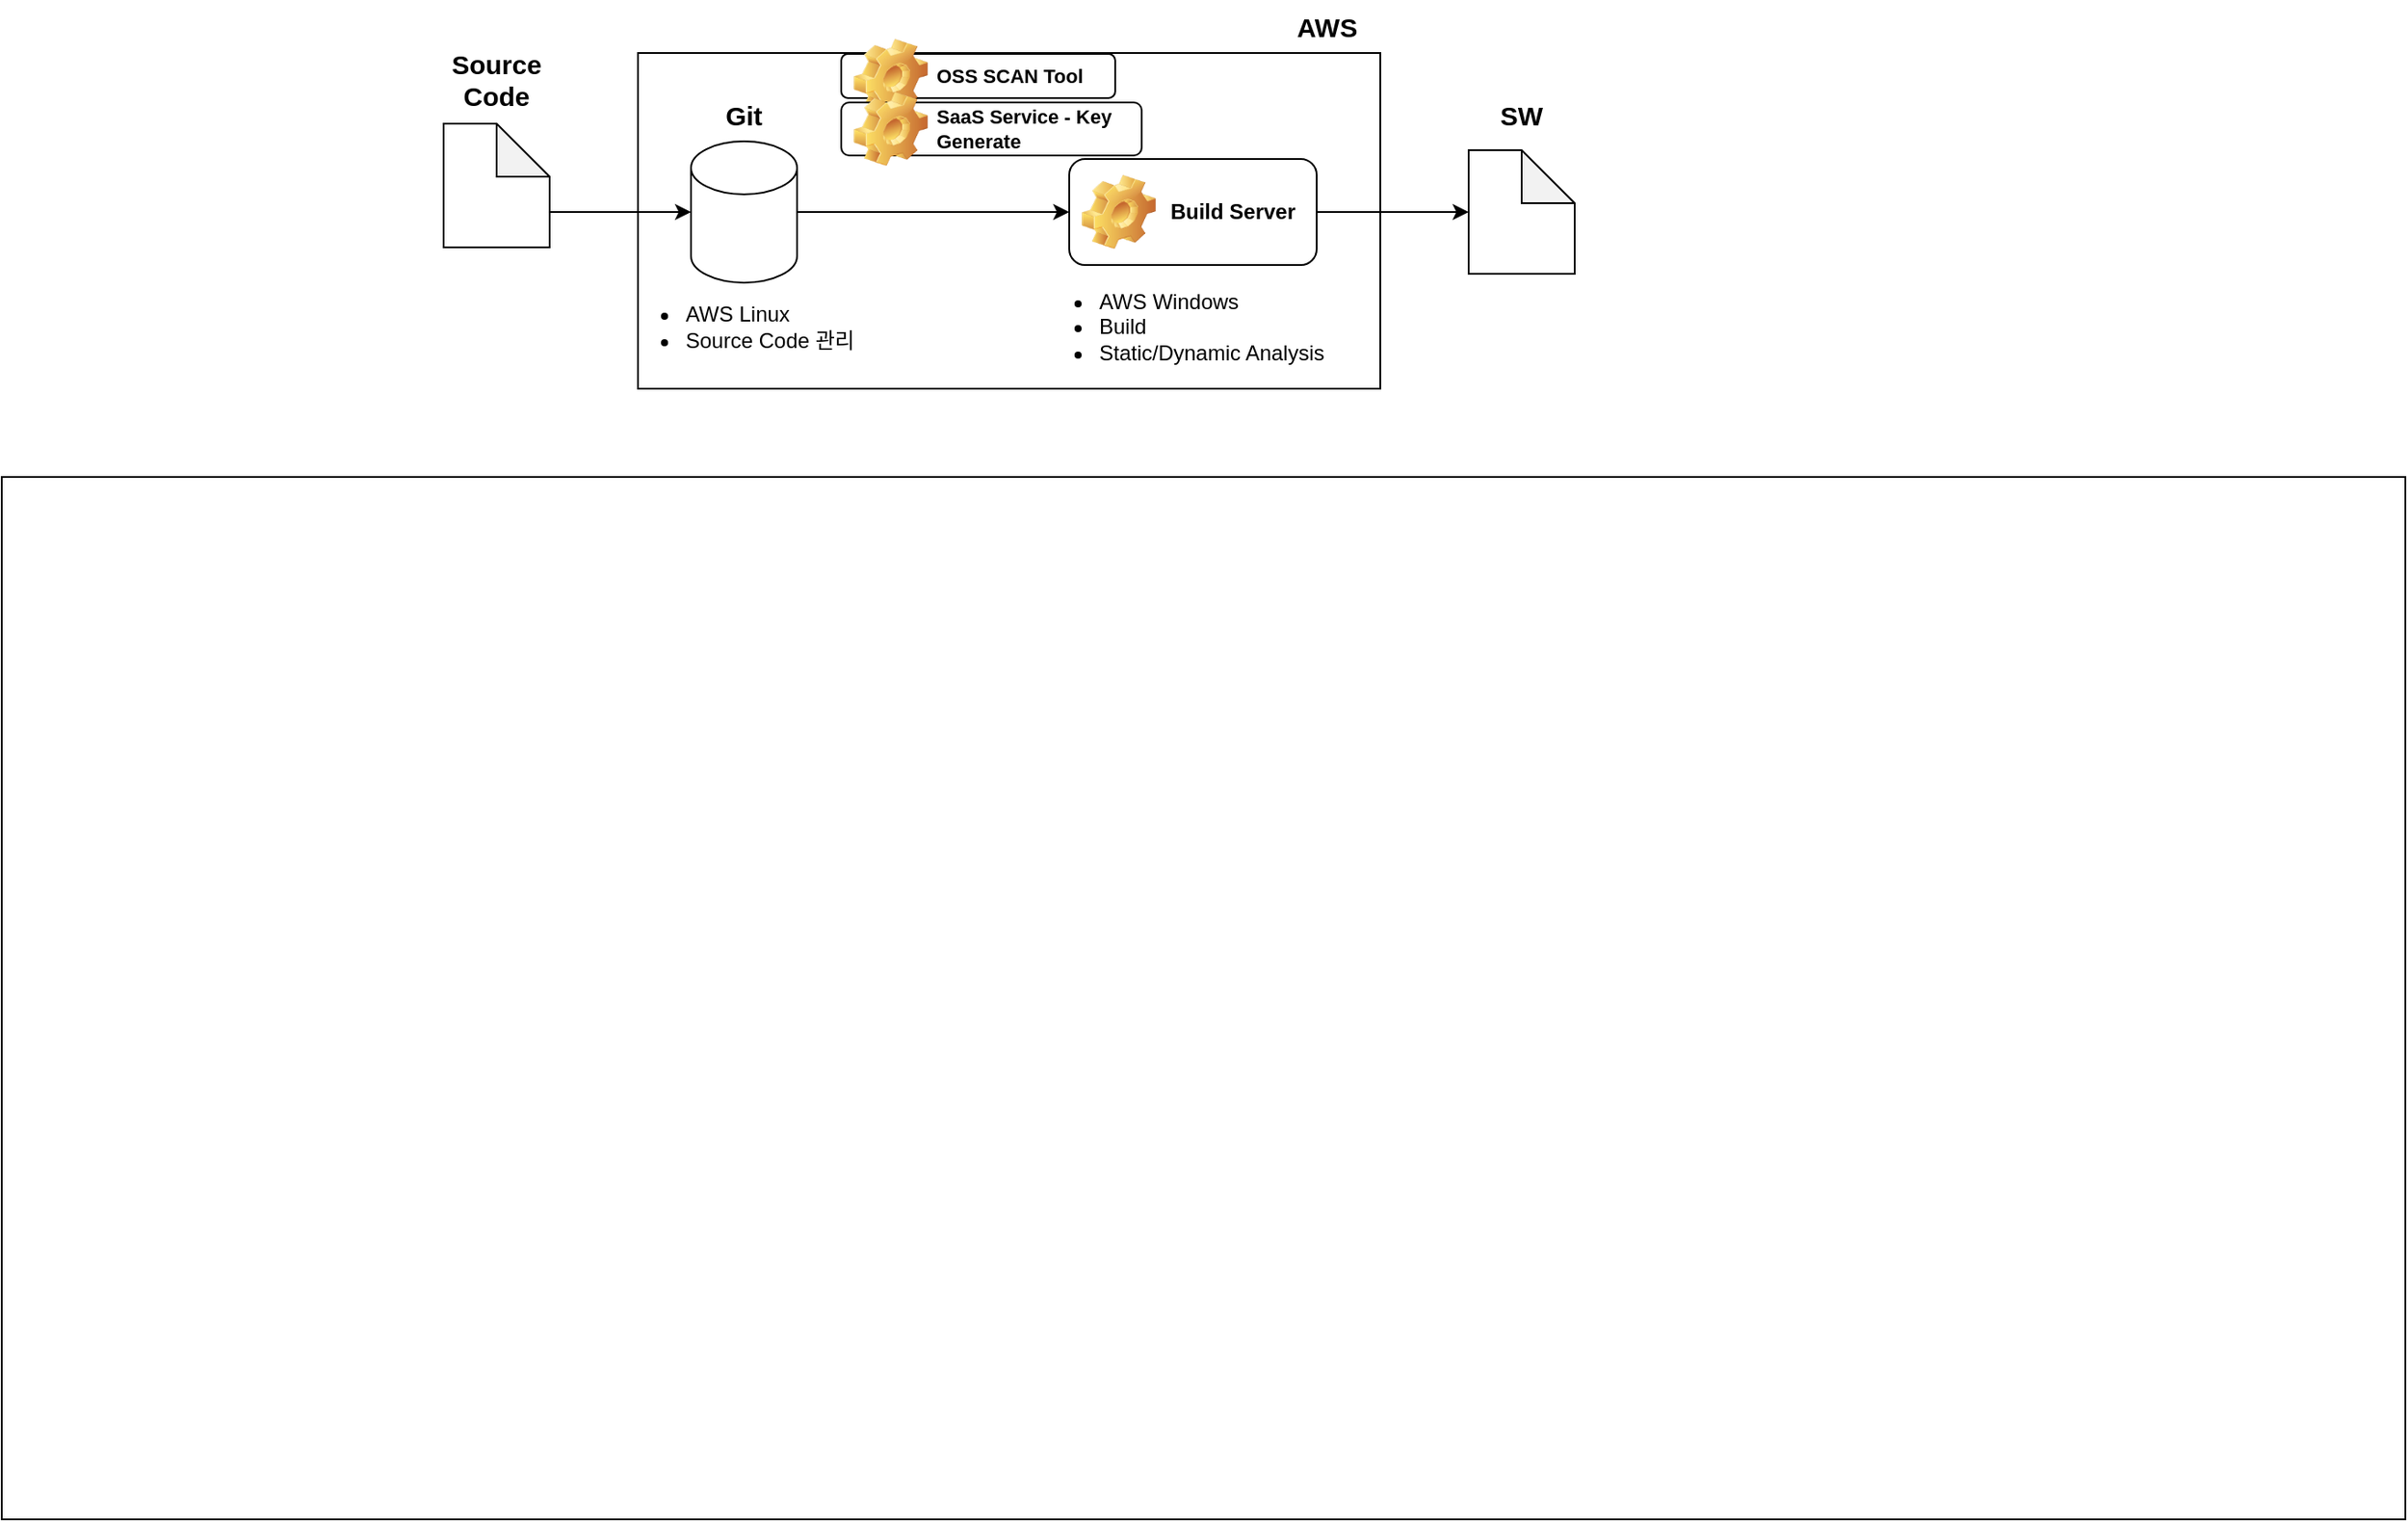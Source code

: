 <mxfile version="21.0.2" type="github">
  <diagram id="ckz7CfS8Z_AHKmCLl8eS" name="KMS">
    <mxGraphModel dx="6326" dy="836" grid="1" gridSize="10" guides="1" tooltips="1" connect="1" arrows="1" fold="1" page="1" pageScale="1" pageWidth="5000" pageHeight="5000" math="0" shadow="0">
      <root>
        <mxCell id="0" />
        <mxCell id="1" parent="0" />
        <mxCell id="sjL_7lDuwugCmZTCmdkM-1" value="" style="rounded=0;whiteSpace=wrap;html=1;" parent="1" vertex="1">
          <mxGeometry x="-4590" y="70" width="420" height="190" as="geometry" />
        </mxCell>
        <mxCell id="sjL_7lDuwugCmZTCmdkM-2" value="Git" style="text;strokeColor=none;align=center;fillColor=none;html=1;verticalAlign=middle;whiteSpace=wrap;rounded=0;fontStyle=1;fontSize=15;" parent="1" vertex="1">
          <mxGeometry x="-4560" y="90" width="60" height="30" as="geometry" />
        </mxCell>
        <mxCell id="sjL_7lDuwugCmZTCmdkM-6" style="edgeStyle=orthogonalEdgeStyle;rounded=0;orthogonalLoop=1;jettySize=auto;html=1;exitX=1;exitY=0.5;exitDx=0;exitDy=0;exitPerimeter=0;entryX=0;entryY=0.5;entryDx=0;entryDy=0;" parent="1" source="sjL_7lDuwugCmZTCmdkM-3" target="sjL_7lDuwugCmZTCmdkM-9" edge="1">
          <mxGeometry relative="1" as="geometry">
            <Array as="points" />
          </mxGeometry>
        </mxCell>
        <mxCell id="sjL_7lDuwugCmZTCmdkM-3" value="" style="shape=cylinder3;whiteSpace=wrap;html=1;boundedLbl=1;backgroundOutline=1;size=15;" parent="1" vertex="1">
          <mxGeometry x="-4560" y="120" width="60" height="80" as="geometry" />
        </mxCell>
        <mxCell id="sjL_7lDuwugCmZTCmdkM-4" value="&lt;ul&gt;&lt;li&gt;AWS Linux&lt;/li&gt;&lt;li&gt;Source Code 관리&lt;/li&gt;&lt;/ul&gt;" style="text;strokeColor=none;align=left;fillColor=none;html=1;verticalAlign=middle;whiteSpace=wrap;rounded=0;" parent="1" vertex="1">
          <mxGeometry x="-4605" y="210" width="150" height="30" as="geometry" />
        </mxCell>
        <mxCell id="sjL_7lDuwugCmZTCmdkM-9" value="&amp;nbsp;Build Server" style="label;whiteSpace=wrap;html=1;image=img/clipart/Gear_128x128.png" parent="1" vertex="1">
          <mxGeometry x="-4346" y="130" width="140" height="60" as="geometry" />
        </mxCell>
        <mxCell id="sjL_7lDuwugCmZTCmdkM-10" value="&lt;ul&gt;&lt;li&gt;AWS Windows&lt;/li&gt;&lt;li&gt;Build&lt;/li&gt;&lt;li&gt;Static/Dynamic Analysis&lt;/li&gt;&lt;/ul&gt;" style="text;strokeColor=none;align=left;fillColor=none;html=1;verticalAlign=middle;whiteSpace=wrap;rounded=0;" parent="1" vertex="1">
          <mxGeometry x="-4371" y="210" width="201" height="30" as="geometry" />
        </mxCell>
        <mxCell id="sjL_7lDuwugCmZTCmdkM-11" style="edgeStyle=orthogonalEdgeStyle;rounded=0;orthogonalLoop=1;jettySize=auto;html=1;exitX=1;exitY=0.5;exitDx=0;exitDy=0;entryX=0;entryY=0.5;entryDx=0;entryDy=0;entryPerimeter=0;" parent="1" source="sjL_7lDuwugCmZTCmdkM-9" target="sjL_7lDuwugCmZTCmdkM-12" edge="1">
          <mxGeometry relative="1" as="geometry">
            <mxPoint x="-4200" y="159.5" as="sourcePoint" />
            <mxPoint x="-4130" y="160" as="targetPoint" />
            <Array as="points" />
          </mxGeometry>
        </mxCell>
        <mxCell id="sjL_7lDuwugCmZTCmdkM-12" value="" style="shape=note;whiteSpace=wrap;html=1;backgroundOutline=1;darkOpacity=0.05;" parent="1" vertex="1">
          <mxGeometry x="-4120" y="125" width="60" height="70" as="geometry" />
        </mxCell>
        <mxCell id="sjL_7lDuwugCmZTCmdkM-13" value="SW" style="text;strokeColor=none;align=center;fillColor=none;html=1;verticalAlign=middle;whiteSpace=wrap;rounded=0;fontStyle=1;fontSize=15;" parent="1" vertex="1">
          <mxGeometry x="-4120" y="90" width="60" height="30" as="geometry" />
        </mxCell>
        <mxCell id="sjL_7lDuwugCmZTCmdkM-14" value="AWS" style="text;strokeColor=none;align=center;fillColor=none;html=1;verticalAlign=middle;whiteSpace=wrap;rounded=0;fontStyle=1;fontSize=15;" parent="1" vertex="1">
          <mxGeometry x="-4230" y="40" width="60" height="30" as="geometry" />
        </mxCell>
        <mxCell id="sjL_7lDuwugCmZTCmdkM-15" value="" style="shape=note;whiteSpace=wrap;html=1;backgroundOutline=1;darkOpacity=0.05;" parent="1" vertex="1">
          <mxGeometry x="-4700" y="110" width="60" height="70" as="geometry" />
        </mxCell>
        <mxCell id="sjL_7lDuwugCmZTCmdkM-17" style="edgeStyle=orthogonalEdgeStyle;rounded=0;orthogonalLoop=1;jettySize=auto;html=1;exitX=0;exitY=0;exitDx=60;exitDy=50;exitPerimeter=0;entryX=0;entryY=0.5;entryDx=0;entryDy=0;entryPerimeter=0;" parent="1" source="sjL_7lDuwugCmZTCmdkM-15" target="sjL_7lDuwugCmZTCmdkM-3" edge="1">
          <mxGeometry relative="1" as="geometry">
            <mxPoint x="-4490" y="170" as="sourcePoint" />
            <mxPoint x="-4570" y="170" as="targetPoint" />
            <Array as="points" />
          </mxGeometry>
        </mxCell>
        <mxCell id="sjL_7lDuwugCmZTCmdkM-18" value="Source Code" style="text;strokeColor=none;align=center;fillColor=none;html=1;verticalAlign=middle;whiteSpace=wrap;rounded=0;fontStyle=1;fontSize=15;" parent="1" vertex="1">
          <mxGeometry x="-4700" y="70" width="60" height="30" as="geometry" />
        </mxCell>
        <mxCell id="sjL_7lDuwugCmZTCmdkM-20" value="OSS SCAN Tool" style="label;whiteSpace=wrap;html=1;image=img/clipart/Gear_128x128.png;fontSize=11;" parent="1" vertex="1">
          <mxGeometry x="-4475" y="70.5" width="155" height="25" as="geometry" />
        </mxCell>
        <mxCell id="sjL_7lDuwugCmZTCmdkM-22" value="SaaS Service - Key Generate" style="label;whiteSpace=wrap;html=1;image=img/clipart/Gear_128x128.png;fontSize=11;" parent="1" vertex="1">
          <mxGeometry x="-4475" y="98" width="170" height="30" as="geometry" />
        </mxCell>
        <mxCell id="BRR9gMddrIYZ8pogIjPf-1" value="" style="rounded=0;whiteSpace=wrap;html=1;" parent="1" vertex="1">
          <mxGeometry x="-4950" y="310" width="1360" height="590" as="geometry" />
        </mxCell>
      </root>
    </mxGraphModel>
  </diagram>
</mxfile>
